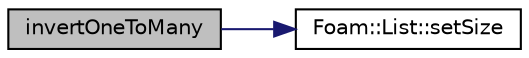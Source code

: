 digraph "invertOneToMany"
{
  bgcolor="transparent";
  edge [fontname="Helvetica",fontsize="10",labelfontname="Helvetica",labelfontsize="10"];
  node [fontname="Helvetica",fontsize="10",shape=record];
  rankdir="LR";
  Node13803 [label="invertOneToMany",height=0.2,width=0.4,color="black", fillcolor="grey75", style="filled", fontcolor="black"];
  Node13803 -> Node13804 [color="midnightblue",fontsize="10",style="solid",fontname="Helvetica"];
  Node13804 [label="Foam::List::setSize",height=0.2,width=0.4,color="black",URL="$a26833.html#aedb985ffeaf1bdbfeccc2a8730405703",tooltip="Reset size of List. "];
}
